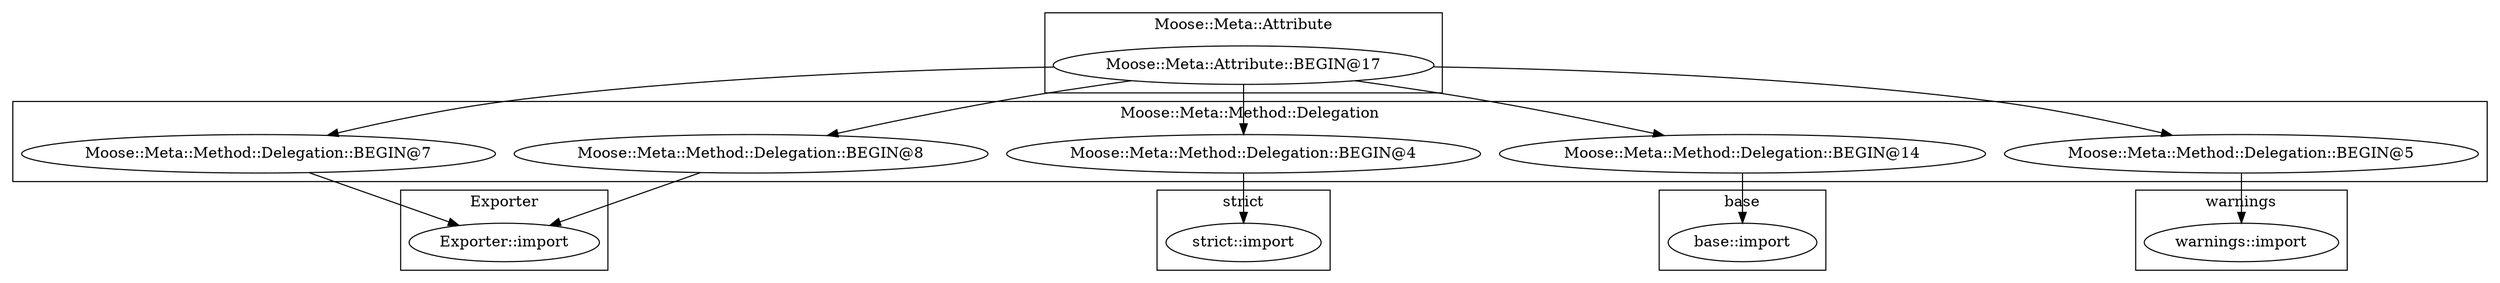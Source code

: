 digraph {
graph [overlap=false]
subgraph cluster_warnings {
	label="warnings";
	"warnings::import";
}
subgraph cluster_base {
	label="base";
	"base::import";
}
subgraph cluster_strict {
	label="strict";
	"strict::import";
}
subgraph cluster_Exporter {
	label="Exporter";
	"Exporter::import";
}
subgraph cluster_Moose_Meta_Attribute {
	label="Moose::Meta::Attribute";
	"Moose::Meta::Attribute::BEGIN@17";
}
subgraph cluster_Moose_Meta_Method_Delegation {
	label="Moose::Meta::Method::Delegation";
	"Moose::Meta::Method::Delegation::BEGIN@8";
	"Moose::Meta::Method::Delegation::BEGIN@7";
	"Moose::Meta::Method::Delegation::BEGIN@4";
	"Moose::Meta::Method::Delegation::BEGIN@14";
	"Moose::Meta::Method::Delegation::BEGIN@5";
}
"Moose::Meta::Attribute::BEGIN@17" -> "Moose::Meta::Method::Delegation::BEGIN@4";
"Moose::Meta::Attribute::BEGIN@17" -> "Moose::Meta::Method::Delegation::BEGIN@8";
"Moose::Meta::Method::Delegation::BEGIN@8" -> "Exporter::import";
"Moose::Meta::Method::Delegation::BEGIN@7" -> "Exporter::import";
"Moose::Meta::Attribute::BEGIN@17" -> "Moose::Meta::Method::Delegation::BEGIN@5";
"Moose::Meta::Attribute::BEGIN@17" -> "Moose::Meta::Method::Delegation::BEGIN@7";
"Moose::Meta::Method::Delegation::BEGIN@14" -> "base::import";
"Moose::Meta::Method::Delegation::BEGIN@5" -> "warnings::import";
"Moose::Meta::Method::Delegation::BEGIN@4" -> "strict::import";
"Moose::Meta::Attribute::BEGIN@17" -> "Moose::Meta::Method::Delegation::BEGIN@14";
}
